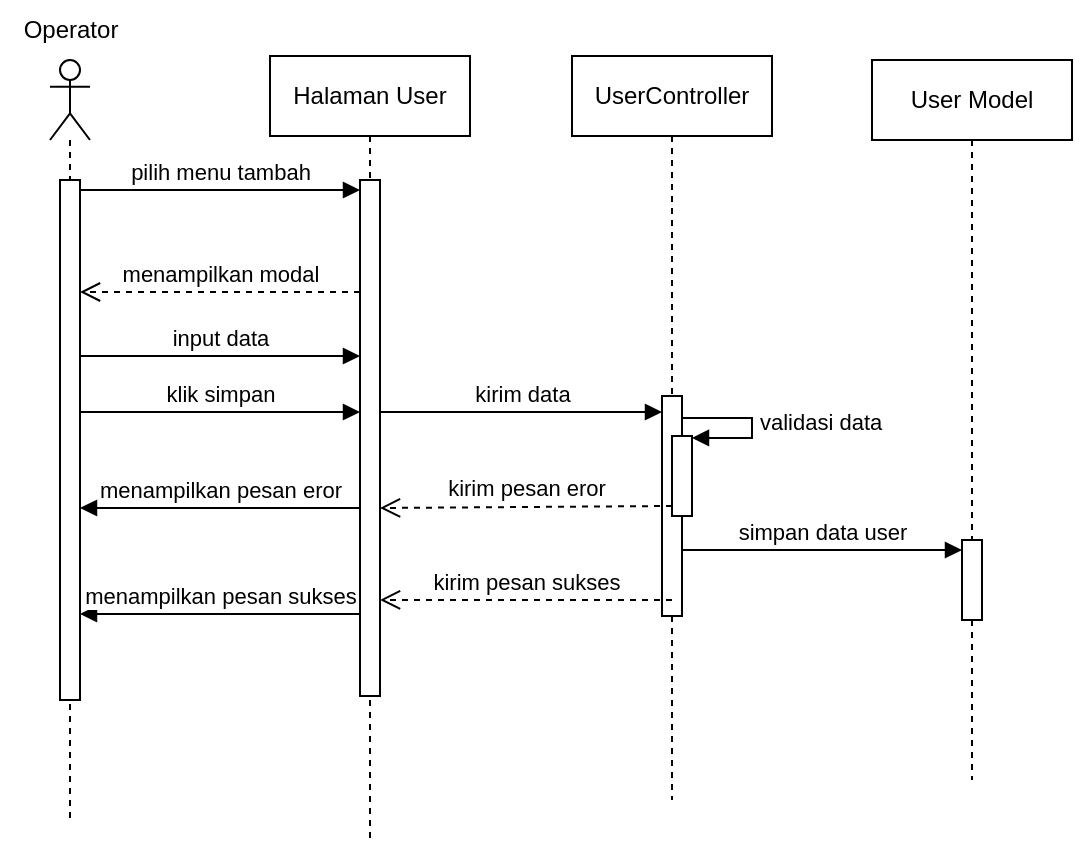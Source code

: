 <mxfile version="27.2.0" pages="2">
  <diagram name="Page-1" id="2YBvvXClWsGukQMizWep">
    <mxGraphModel dx="925" dy="500" grid="1" gridSize="10" guides="1" tooltips="1" connect="1" arrows="1" fold="1" page="1" pageScale="1" pageWidth="1100" pageHeight="850" math="0" shadow="0">
      <root>
        <mxCell id="0" />
        <mxCell id="1" parent="0" />
        <mxCell id="aM9ryv3xv72pqoxQDRHE-1" value="Halaman User" style="shape=umlLifeline;perimeter=lifelinePerimeter;whiteSpace=wrap;html=1;container=0;dropTarget=0;collapsible=0;recursiveResize=0;outlineConnect=0;portConstraint=eastwest;newEdgeStyle={&quot;edgeStyle&quot;:&quot;elbowEdgeStyle&quot;,&quot;elbow&quot;:&quot;vertical&quot;,&quot;curved&quot;:0,&quot;rounded&quot;:0};" parent="1" vertex="1">
          <mxGeometry x="229" y="58" width="100" height="392" as="geometry" />
        </mxCell>
        <mxCell id="T4nr4BvLs9ZgPoC9NKc0-5" value="" style="html=1;points=[[0,0,0,0,5],[0,1,0,0,-5],[1,0,0,0,5],[1,1,0,0,-5]];perimeter=orthogonalPerimeter;outlineConnect=0;targetShapes=umlLifeline;portConstraint=eastwest;newEdgeStyle={&quot;curved&quot;:0,&quot;rounded&quot;:0};" parent="aM9ryv3xv72pqoxQDRHE-1" vertex="1">
          <mxGeometry x="45" y="62" width="10" height="258" as="geometry" />
        </mxCell>
        <mxCell id="aM9ryv3xv72pqoxQDRHE-5" value="UserController" style="shape=umlLifeline;perimeter=lifelinePerimeter;whiteSpace=wrap;html=1;container=0;dropTarget=0;collapsible=0;recursiveResize=0;outlineConnect=0;portConstraint=eastwest;newEdgeStyle={&quot;edgeStyle&quot;:&quot;elbowEdgeStyle&quot;,&quot;elbow&quot;:&quot;vertical&quot;,&quot;curved&quot;:0,&quot;rounded&quot;:0};" parent="1" vertex="1">
          <mxGeometry x="380" y="58" width="100" height="372" as="geometry" />
        </mxCell>
        <mxCell id="aM9ryv3xv72pqoxQDRHE-6" value="" style="html=1;points=[];perimeter=orthogonalPerimeter;outlineConnect=0;targetShapes=umlLifeline;portConstraint=eastwest;newEdgeStyle={&quot;edgeStyle&quot;:&quot;elbowEdgeStyle&quot;,&quot;elbow&quot;:&quot;vertical&quot;,&quot;curved&quot;:0,&quot;rounded&quot;:0};" parent="aM9ryv3xv72pqoxQDRHE-5" vertex="1">
          <mxGeometry x="45" y="170" width="10" height="110" as="geometry" />
        </mxCell>
        <mxCell id="T4nr4BvLs9ZgPoC9NKc0-14" value="" style="html=1;points=[[0,0,0,0,5],[0,1,0,0,-5],[1,0,0,0,5],[1,1,0,0,-5]];perimeter=orthogonalPerimeter;outlineConnect=0;targetShapes=umlLifeline;portConstraint=eastwest;newEdgeStyle={&quot;curved&quot;:0,&quot;rounded&quot;:0};" parent="aM9ryv3xv72pqoxQDRHE-5" vertex="1">
          <mxGeometry x="50" y="190" width="10" height="40" as="geometry" />
        </mxCell>
        <mxCell id="T4nr4BvLs9ZgPoC9NKc0-15" value="validasi data" style="html=1;align=left;spacingLeft=2;endArrow=block;rounded=0;edgeStyle=orthogonalEdgeStyle;curved=0;rounded=0;" parent="aM9ryv3xv72pqoxQDRHE-5" edge="1">
          <mxGeometry relative="1" as="geometry">
            <mxPoint x="55.0" y="180.966" as="sourcePoint" />
            <Array as="points">
              <mxPoint x="90" y="181" />
              <mxPoint x="90" y="191" />
            </Array>
            <mxPoint x="60.0" y="190.966" as="targetPoint" />
          </mxGeometry>
        </mxCell>
        <mxCell id="T4nr4BvLs9ZgPoC9NKc0-1" value="" style="shape=umlLifeline;perimeter=lifelinePerimeter;whiteSpace=wrap;html=1;container=1;dropTarget=0;collapsible=0;recursiveResize=0;outlineConnect=0;portConstraint=eastwest;newEdgeStyle={&quot;curved&quot;:0,&quot;rounded&quot;:0};participant=umlActor;" parent="1" vertex="1">
          <mxGeometry x="119" y="60" width="20" height="380" as="geometry" />
        </mxCell>
        <mxCell id="T4nr4BvLs9ZgPoC9NKc0-8" value="" style="html=1;points=[[0,0,0,0,5],[0,1,0,0,-5],[1,0,0,0,5],[1,1,0,0,-5]];perimeter=orthogonalPerimeter;outlineConnect=0;targetShapes=umlLifeline;portConstraint=eastwest;newEdgeStyle={&quot;curved&quot;:0,&quot;rounded&quot;:0};" parent="T4nr4BvLs9ZgPoC9NKc0-1" vertex="1">
          <mxGeometry x="5" y="60" width="10" height="260" as="geometry" />
        </mxCell>
        <mxCell id="T4nr4BvLs9ZgPoC9NKc0-2" value="Operator" style="text;html=1;align=center;verticalAlign=middle;resizable=0;points=[];autosize=1;strokeColor=none;fillColor=none;" parent="1" vertex="1">
          <mxGeometry x="94" y="30" width="70" height="30" as="geometry" />
        </mxCell>
        <mxCell id="T4nr4BvLs9ZgPoC9NKc0-6" value="pilih menu tambah" style="html=1;verticalAlign=bottom;endArrow=block;curved=0;rounded=0;entryX=0;entryY=0;entryDx=0;entryDy=5;" parent="1" source="T4nr4BvLs9ZgPoC9NKc0-8" target="T4nr4BvLs9ZgPoC9NKc0-5" edge="1">
          <mxGeometry relative="1" as="geometry">
            <mxPoint x="159" y="125" as="sourcePoint" />
          </mxGeometry>
        </mxCell>
        <mxCell id="T4nr4BvLs9ZgPoC9NKc0-7" value="menampilkan modal" style="html=1;verticalAlign=bottom;endArrow=open;dashed=1;endSize=8;curved=0;rounded=0;exitX=0;exitY=1;exitDx=0;exitDy=-5;exitPerimeter=0;" parent="1" target="T4nr4BvLs9ZgPoC9NKc0-8" edge="1">
          <mxGeometry relative="1" as="geometry">
            <mxPoint x="145" y="176" as="targetPoint" />
            <mxPoint x="274" y="176" as="sourcePoint" />
          </mxGeometry>
        </mxCell>
        <mxCell id="T4nr4BvLs9ZgPoC9NKc0-11" value="input data" style="html=1;verticalAlign=bottom;endArrow=block;curved=0;rounded=0;" parent="1" source="T4nr4BvLs9ZgPoC9NKc0-8" edge="1">
          <mxGeometry width="80" relative="1" as="geometry">
            <mxPoint x="145" y="208.0" as="sourcePoint" />
            <mxPoint x="274" y="208.0" as="targetPoint" />
          </mxGeometry>
        </mxCell>
        <mxCell id="T4nr4BvLs9ZgPoC9NKc0-12" value="klik simpan" style="html=1;verticalAlign=bottom;endArrow=block;curved=0;rounded=0;" parent="1" source="T4nr4BvLs9ZgPoC9NKc0-8" edge="1">
          <mxGeometry width="80" relative="1" as="geometry">
            <mxPoint x="145" y="236.0" as="sourcePoint" />
            <mxPoint x="274" y="236.0" as="targetPoint" />
          </mxGeometry>
        </mxCell>
        <mxCell id="T4nr4BvLs9ZgPoC9NKc0-13" value="kirim data" style="html=1;verticalAlign=bottom;endArrow=block;curved=0;rounded=0;" parent="1" edge="1">
          <mxGeometry width="80" relative="1" as="geometry">
            <mxPoint x="284" y="236" as="sourcePoint" />
            <mxPoint x="425.0" y="236" as="targetPoint" />
          </mxGeometry>
        </mxCell>
        <mxCell id="T4nr4BvLs9ZgPoC9NKc0-17" value="kirim pesan eror" style="html=1;verticalAlign=bottom;endArrow=open;dashed=1;endSize=8;curved=0;rounded=0;exitX=0;exitY=1;exitDx=0;exitDy=-5;exitPerimeter=0;" parent="1" source="T4nr4BvLs9ZgPoC9NKc0-14" edge="1">
          <mxGeometry relative="1" as="geometry">
            <mxPoint x="425" y="284" as="sourcePoint" />
            <mxPoint x="284" y="284" as="targetPoint" />
          </mxGeometry>
        </mxCell>
        <mxCell id="T4nr4BvLs9ZgPoC9NKc0-20" value="menampilkan pesan eror" style="html=1;verticalAlign=bottom;endArrow=block;curved=0;rounded=0;" parent="1" target="T4nr4BvLs9ZgPoC9NKc0-8" edge="1">
          <mxGeometry width="80" relative="1" as="geometry">
            <mxPoint x="274" y="284" as="sourcePoint" />
            <mxPoint x="145" y="284" as="targetPoint" />
          </mxGeometry>
        </mxCell>
        <mxCell id="T4nr4BvLs9ZgPoC9NKc0-21" value="User Model" style="shape=umlLifeline;perimeter=lifelinePerimeter;whiteSpace=wrap;html=1;container=1;dropTarget=0;collapsible=0;recursiveResize=0;outlineConnect=0;portConstraint=eastwest;newEdgeStyle={&quot;curved&quot;:0,&quot;rounded&quot;:0};" parent="1" vertex="1">
          <mxGeometry x="530" y="60" width="100" height="360" as="geometry" />
        </mxCell>
        <mxCell id="T4nr4BvLs9ZgPoC9NKc0-25" value="" style="html=1;points=[[0,0,0,0,5],[0,1,0,0,-5],[1,0,0,0,5],[1,1,0,0,-5]];perimeter=orthogonalPerimeter;outlineConnect=0;targetShapes=umlLifeline;portConstraint=eastwest;newEdgeStyle={&quot;curved&quot;:0,&quot;rounded&quot;:0};" parent="T4nr4BvLs9ZgPoC9NKc0-21" vertex="1">
          <mxGeometry x="45" y="240" width="10" height="40" as="geometry" />
        </mxCell>
        <mxCell id="T4nr4BvLs9ZgPoC9NKc0-26" value="simpan data user" style="html=1;verticalAlign=bottom;endArrow=block;curved=0;rounded=0;entryX=0;entryY=0;entryDx=0;entryDy=5;entryPerimeter=0;" parent="1" source="aM9ryv3xv72pqoxQDRHE-6" target="T4nr4BvLs9ZgPoC9NKc0-25" edge="1">
          <mxGeometry width="80" relative="1" as="geometry">
            <mxPoint x="470" y="310" as="sourcePoint" />
            <mxPoint x="550" y="310" as="targetPoint" />
          </mxGeometry>
        </mxCell>
        <mxCell id="T4nr4BvLs9ZgPoC9NKc0-28" value="kirim pesan sukses" style="html=1;verticalAlign=bottom;endArrow=open;dashed=1;endSize=8;curved=0;rounded=0;exitX=0.5;exitY=0.927;exitDx=0;exitDy=0;exitPerimeter=0;" parent="1" source="aM9ryv3xv72pqoxQDRHE-6" target="T4nr4BvLs9ZgPoC9NKc0-5" edge="1">
          <mxGeometry relative="1" as="geometry">
            <mxPoint x="496" y="340" as="sourcePoint" />
            <mxPoint x="350" y="341" as="targetPoint" />
          </mxGeometry>
        </mxCell>
        <mxCell id="T4nr4BvLs9ZgPoC9NKc0-29" value="menampilkan pesan sukses" style="html=1;verticalAlign=bottom;endArrow=block;curved=0;rounded=0;" parent="1" target="T4nr4BvLs9ZgPoC9NKc0-8" edge="1">
          <mxGeometry width="80" relative="1" as="geometry">
            <mxPoint x="274" y="337" as="sourcePoint" />
            <mxPoint x="145" y="337" as="targetPoint" />
          </mxGeometry>
        </mxCell>
      </root>
    </mxGraphModel>
  </diagram>
  <diagram id="vDtVjjSW13JK6fiYi8KA" name="Page-2">
    <mxGraphModel dx="786" dy="425" grid="1" gridSize="10" guides="1" tooltips="1" connect="1" arrows="1" fold="1" page="1" pageScale="1" pageWidth="1100" pageHeight="850" math="0" shadow="0">
      <root>
        <mxCell id="0" />
        <mxCell id="1" parent="0" />
        <mxCell id="Ecut0LhpOFnVx9uF9ZuR-1" value="Halaman User" style="shape=umlLifeline;perimeter=lifelinePerimeter;whiteSpace=wrap;html=1;container=0;dropTarget=0;collapsible=0;recursiveResize=0;outlineConnect=0;portConstraint=eastwest;newEdgeStyle={&quot;edgeStyle&quot;:&quot;elbowEdgeStyle&quot;,&quot;elbow&quot;:&quot;vertical&quot;,&quot;curved&quot;:0,&quot;rounded&quot;:0};" vertex="1" parent="1">
          <mxGeometry x="265" y="268" width="100" height="392" as="geometry" />
        </mxCell>
        <mxCell id="Ecut0LhpOFnVx9uF9ZuR-2" value="" style="html=1;points=[[0,0,0,0,5],[0,1,0,0,-5],[1,0,0,0,5],[1,1,0,0,-5]];perimeter=orthogonalPerimeter;outlineConnect=0;targetShapes=umlLifeline;portConstraint=eastwest;newEdgeStyle={&quot;curved&quot;:0,&quot;rounded&quot;:0};" vertex="1" parent="Ecut0LhpOFnVx9uF9ZuR-1">
          <mxGeometry x="45" y="62" width="10" height="258" as="geometry" />
        </mxCell>
        <mxCell id="Ecut0LhpOFnVx9uF9ZuR-3" value="UserController" style="shape=umlLifeline;perimeter=lifelinePerimeter;whiteSpace=wrap;html=1;container=0;dropTarget=0;collapsible=0;recursiveResize=0;outlineConnect=0;portConstraint=eastwest;newEdgeStyle={&quot;edgeStyle&quot;:&quot;elbowEdgeStyle&quot;,&quot;elbow&quot;:&quot;vertical&quot;,&quot;curved&quot;:0,&quot;rounded&quot;:0};" vertex="1" parent="1">
          <mxGeometry x="416" y="268" width="100" height="372" as="geometry" />
        </mxCell>
        <mxCell id="Ecut0LhpOFnVx9uF9ZuR-4" value="" style="html=1;points=[];perimeter=orthogonalPerimeter;outlineConnect=0;targetShapes=umlLifeline;portConstraint=eastwest;newEdgeStyle={&quot;edgeStyle&quot;:&quot;elbowEdgeStyle&quot;,&quot;elbow&quot;:&quot;vertical&quot;,&quot;curved&quot;:0,&quot;rounded&quot;:0};" vertex="1" parent="Ecut0LhpOFnVx9uF9ZuR-3">
          <mxGeometry x="45" y="170" width="10" height="110" as="geometry" />
        </mxCell>
        <mxCell id="Ecut0LhpOFnVx9uF9ZuR-5" value="" style="html=1;points=[[0,0,0,0,5],[0,1,0,0,-5],[1,0,0,0,5],[1,1,0,0,-5]];perimeter=orthogonalPerimeter;outlineConnect=0;targetShapes=umlLifeline;portConstraint=eastwest;newEdgeStyle={&quot;curved&quot;:0,&quot;rounded&quot;:0};" vertex="1" parent="Ecut0LhpOFnVx9uF9ZuR-3">
          <mxGeometry x="50" y="190" width="10" height="40" as="geometry" />
        </mxCell>
        <mxCell id="Ecut0LhpOFnVx9uF9ZuR-6" value="validasi data" style="html=1;align=left;spacingLeft=2;endArrow=block;rounded=0;edgeStyle=orthogonalEdgeStyle;curved=0;rounded=0;" edge="1" parent="Ecut0LhpOFnVx9uF9ZuR-3">
          <mxGeometry relative="1" as="geometry">
            <mxPoint x="55.0" y="180.966" as="sourcePoint" />
            <Array as="points">
              <mxPoint x="90" y="181" />
              <mxPoint x="90" y="191" />
            </Array>
            <mxPoint x="60.0" y="190.966" as="targetPoint" />
          </mxGeometry>
        </mxCell>
        <mxCell id="Ecut0LhpOFnVx9uF9ZuR-7" value="" style="shape=umlLifeline;perimeter=lifelinePerimeter;whiteSpace=wrap;html=1;container=1;dropTarget=0;collapsible=0;recursiveResize=0;outlineConnect=0;portConstraint=eastwest;newEdgeStyle={&quot;curved&quot;:0,&quot;rounded&quot;:0};participant=umlActor;" vertex="1" parent="1">
          <mxGeometry x="155" y="270" width="20" height="380" as="geometry" />
        </mxCell>
        <mxCell id="Ecut0LhpOFnVx9uF9ZuR-8" value="" style="html=1;points=[[0,0,0,0,5],[0,1,0,0,-5],[1,0,0,0,5],[1,1,0,0,-5]];perimeter=orthogonalPerimeter;outlineConnect=0;targetShapes=umlLifeline;portConstraint=eastwest;newEdgeStyle={&quot;curved&quot;:0,&quot;rounded&quot;:0};" vertex="1" parent="Ecut0LhpOFnVx9uF9ZuR-7">
          <mxGeometry x="5" y="60" width="10" height="260" as="geometry" />
        </mxCell>
        <mxCell id="Ecut0LhpOFnVx9uF9ZuR-9" value="Operator" style="text;html=1;align=center;verticalAlign=middle;resizable=0;points=[];autosize=1;strokeColor=none;fillColor=none;" vertex="1" parent="1">
          <mxGeometry x="130" y="240" width="70" height="30" as="geometry" />
        </mxCell>
        <mxCell id="Ecut0LhpOFnVx9uF9ZuR-10" value="pilih user untuk diupdate" style="html=1;verticalAlign=bottom;endArrow=block;curved=0;rounded=0;entryX=0;entryY=0;entryDx=0;entryDy=5;" edge="1" parent="1" source="Ecut0LhpOFnVx9uF9ZuR-8" target="Ecut0LhpOFnVx9uF9ZuR-2">
          <mxGeometry relative="1" as="geometry">
            <mxPoint x="195" y="335" as="sourcePoint" />
          </mxGeometry>
        </mxCell>
        <mxCell id="Ecut0LhpOFnVx9uF9ZuR-11" value="menampilkan modal" style="html=1;verticalAlign=bottom;endArrow=open;dashed=1;endSize=8;curved=0;rounded=0;exitX=0;exitY=1;exitDx=0;exitDy=-5;exitPerimeter=0;" edge="1" parent="1" target="Ecut0LhpOFnVx9uF9ZuR-8">
          <mxGeometry relative="1" as="geometry">
            <mxPoint x="181" y="386" as="targetPoint" />
            <mxPoint x="310" y="386" as="sourcePoint" />
          </mxGeometry>
        </mxCell>
        <mxCell id="Ecut0LhpOFnVx9uF9ZuR-12" value="input data" style="html=1;verticalAlign=bottom;endArrow=block;curved=0;rounded=0;" edge="1" parent="1" source="Ecut0LhpOFnVx9uF9ZuR-8">
          <mxGeometry width="80" relative="1" as="geometry">
            <mxPoint x="181" y="418.0" as="sourcePoint" />
            <mxPoint x="310" y="418.0" as="targetPoint" />
          </mxGeometry>
        </mxCell>
        <mxCell id="Ecut0LhpOFnVx9uF9ZuR-13" value="klik update" style="html=1;verticalAlign=bottom;endArrow=block;curved=0;rounded=0;" edge="1" parent="1" source="Ecut0LhpOFnVx9uF9ZuR-8">
          <mxGeometry width="80" relative="1" as="geometry">
            <mxPoint x="181" y="446.0" as="sourcePoint" />
            <mxPoint x="310" y="446.0" as="targetPoint" />
          </mxGeometry>
        </mxCell>
        <mxCell id="Ecut0LhpOFnVx9uF9ZuR-14" value="kirim data" style="html=1;verticalAlign=bottom;endArrow=block;curved=0;rounded=0;" edge="1" parent="1">
          <mxGeometry width="80" relative="1" as="geometry">
            <mxPoint x="320" y="446" as="sourcePoint" />
            <mxPoint x="461.0" y="446" as="targetPoint" />
          </mxGeometry>
        </mxCell>
        <mxCell id="Ecut0LhpOFnVx9uF9ZuR-15" value="kirim pesan eror" style="html=1;verticalAlign=bottom;endArrow=open;dashed=1;endSize=8;curved=0;rounded=0;exitX=0;exitY=1;exitDx=0;exitDy=-5;exitPerimeter=0;" edge="1" parent="1" source="Ecut0LhpOFnVx9uF9ZuR-5">
          <mxGeometry relative="1" as="geometry">
            <mxPoint x="461" y="494" as="sourcePoint" />
            <mxPoint x="320" y="494" as="targetPoint" />
          </mxGeometry>
        </mxCell>
        <mxCell id="Ecut0LhpOFnVx9uF9ZuR-16" value="menampilkan pesan eror" style="html=1;verticalAlign=bottom;endArrow=block;curved=0;rounded=0;" edge="1" parent="1" target="Ecut0LhpOFnVx9uF9ZuR-8">
          <mxGeometry width="80" relative="1" as="geometry">
            <mxPoint x="310" y="494" as="sourcePoint" />
            <mxPoint x="181" y="494" as="targetPoint" />
          </mxGeometry>
        </mxCell>
        <mxCell id="Ecut0LhpOFnVx9uF9ZuR-17" value="User Model" style="shape=umlLifeline;perimeter=lifelinePerimeter;whiteSpace=wrap;html=1;container=1;dropTarget=0;collapsible=0;recursiveResize=0;outlineConnect=0;portConstraint=eastwest;newEdgeStyle={&quot;curved&quot;:0,&quot;rounded&quot;:0};" vertex="1" parent="1">
          <mxGeometry x="566" y="270" width="100" height="360" as="geometry" />
        </mxCell>
        <mxCell id="Ecut0LhpOFnVx9uF9ZuR-18" value="" style="html=1;points=[[0,0,0,0,5],[0,1,0,0,-5],[1,0,0,0,5],[1,1,0,0,-5]];perimeter=orthogonalPerimeter;outlineConnect=0;targetShapes=umlLifeline;portConstraint=eastwest;newEdgeStyle={&quot;curved&quot;:0,&quot;rounded&quot;:0};" vertex="1" parent="Ecut0LhpOFnVx9uF9ZuR-17">
          <mxGeometry x="45" y="240" width="10" height="40" as="geometry" />
        </mxCell>
        <mxCell id="Ecut0LhpOFnVx9uF9ZuR-19" value="update data user" style="html=1;verticalAlign=bottom;endArrow=block;curved=0;rounded=0;entryX=0;entryY=0;entryDx=0;entryDy=5;entryPerimeter=0;" edge="1" parent="1" source="Ecut0LhpOFnVx9uF9ZuR-4" target="Ecut0LhpOFnVx9uF9ZuR-18">
          <mxGeometry width="80" relative="1" as="geometry">
            <mxPoint x="506" y="520" as="sourcePoint" />
            <mxPoint x="586" y="520" as="targetPoint" />
          </mxGeometry>
        </mxCell>
        <mxCell id="Ecut0LhpOFnVx9uF9ZuR-20" value="kirim pesan sukses" style="html=1;verticalAlign=bottom;endArrow=open;dashed=1;endSize=8;curved=0;rounded=0;exitX=0.5;exitY=0.927;exitDx=0;exitDy=0;exitPerimeter=0;" edge="1" parent="1" source="Ecut0LhpOFnVx9uF9ZuR-4" target="Ecut0LhpOFnVx9uF9ZuR-2">
          <mxGeometry relative="1" as="geometry">
            <mxPoint x="532" y="550" as="sourcePoint" />
            <mxPoint x="386" y="551" as="targetPoint" />
          </mxGeometry>
        </mxCell>
        <mxCell id="Ecut0LhpOFnVx9uF9ZuR-21" value="menampilkan pesan sukses" style="html=1;verticalAlign=bottom;endArrow=block;curved=0;rounded=0;" edge="1" parent="1" target="Ecut0LhpOFnVx9uF9ZuR-8">
          <mxGeometry width="80" relative="1" as="geometry">
            <mxPoint x="310" y="547" as="sourcePoint" />
            <mxPoint x="181" y="547" as="targetPoint" />
          </mxGeometry>
        </mxCell>
      </root>
    </mxGraphModel>
  </diagram>
</mxfile>
